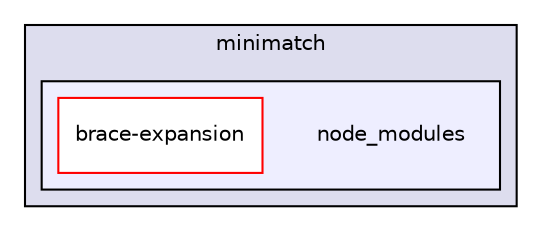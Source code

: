 digraph "gulp-src/node_modules/gulp-html-to-json/node_modules/glob/node_modules/minimatch/node_modules" {
  compound=true
  node [ fontsize="10", fontname="Helvetica"];
  edge [ labelfontsize="10", labelfontname="Helvetica"];
  subgraph clusterdir_2058862e928f6e7e99574791a6a4fc44 {
    graph [ bgcolor="#ddddee", pencolor="black", label="minimatch" fontname="Helvetica", fontsize="10", URL="dir_2058862e928f6e7e99574791a6a4fc44.html"]
  subgraph clusterdir_1e7ae5abc07c8d835188e380e635d071 {
    graph [ bgcolor="#eeeeff", pencolor="black", label="" URL="dir_1e7ae5abc07c8d835188e380e635d071.html"];
    dir_1e7ae5abc07c8d835188e380e635d071 [shape=plaintext label="node_modules"];
    dir_e9351cff66ca99cc9852e794d9b6f225 [shape=box label="brace-expansion" color="red" fillcolor="white" style="filled" URL="dir_e9351cff66ca99cc9852e794d9b6f225.html"];
  }
  }
}
